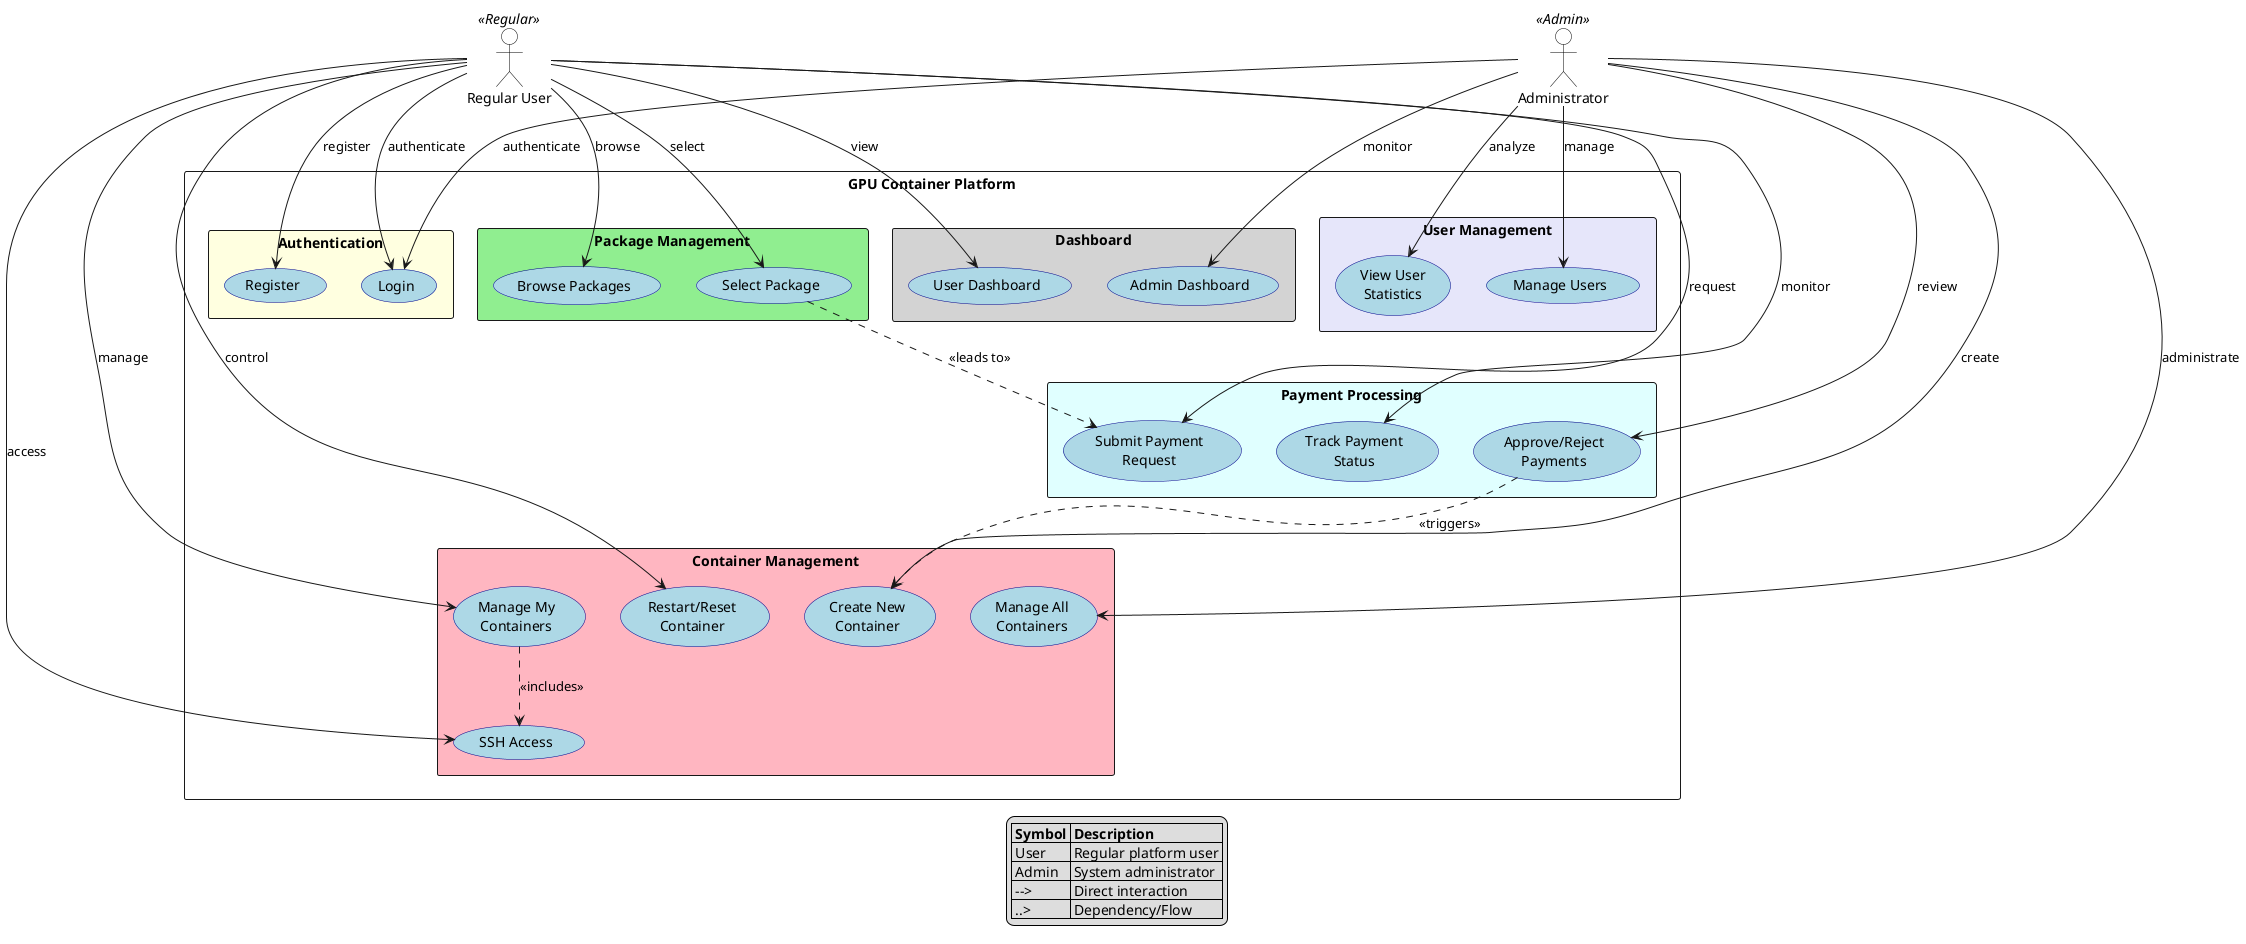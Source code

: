 @startuml GPU_Container_Platform_Simplified

' Set vertical layout
top to bottom direction

skinparam packageStyle rectangle
skinparam usecase {
    BackgroundColor LightBlue
    BorderColor DarkBlue
}
skinparam actor {
    BackgroundColor White
    BorderColor Black
}

' Define actors with stereotypes
actor "Regular User" as User <<Regular>>
actor "Administrator" as Admin <<Admin>>

' System boundary
package "GPU Container Platform" {
    
    ' Core User Features
    package "Authentication" #LightYellow {
        usecase "Register" as UC1
        usecase "Login" as UC2
    }
    
    package "Package Management" #LightGreen {
        usecase "Browse Packages" as UC3
        usecase "Select Package" as UC4
    }
    
    package "Payment Processing" #LightCyan {
        usecase "Submit Payment\nRequest" as UC5
        usecase "Track Payment\nStatus" as UC6
        usecase "Approve/Reject\nPayments" as UC7
    }
    
    package "Container Management" #LightPink {
        usecase "Manage My\nContainers" as UC8
        usecase "SSH Access" as UC9
        usecase "Restart/Reset\nContainer" as UC10
        usecase "Create New\nContainer" as UC11
        usecase "Manage All\nContainers" as UC12
    }
    
    package "User Management" #Lavender {
        usecase "Manage Users" as UC13
        usecase "View User\nStatistics" as UC14
    }
    
    package "Dashboard" #LightGray {
        usecase "User Dashboard" as UC15
        usecase "Admin Dashboard" as UC16
    }
}

' User connections
User --> UC1 : register
User --> UC2 : authenticate
User --> UC3 : browse
User --> UC4 : select
User --> UC5 : request
User --> UC6 : monitor
User --> UC8 : manage
User --> UC9 : access
User --> UC10 : control
User --> UC15 : view

' Admin connections
Admin --> UC2 : authenticate
Admin --> UC7 : review
Admin --> UC11 : create
Admin --> UC12 : administrate
Admin --> UC13 : manage
Admin --> UC14 : analyze
Admin --> UC16 : monitor

' Dependencies
UC4 ..> UC5 : <<leads to>>
UC7 ..> UC11 : <<triggers>>
UC8 ..> UC9 : <<includes>>

' Add legend
legend bottom
  |= Symbol |= Description |
  | User | Regular platform user |
  | Admin | System administrator |
  | --> | Direct interaction |
  | ..> | Dependency/Flow |
endlegend

@enduml
